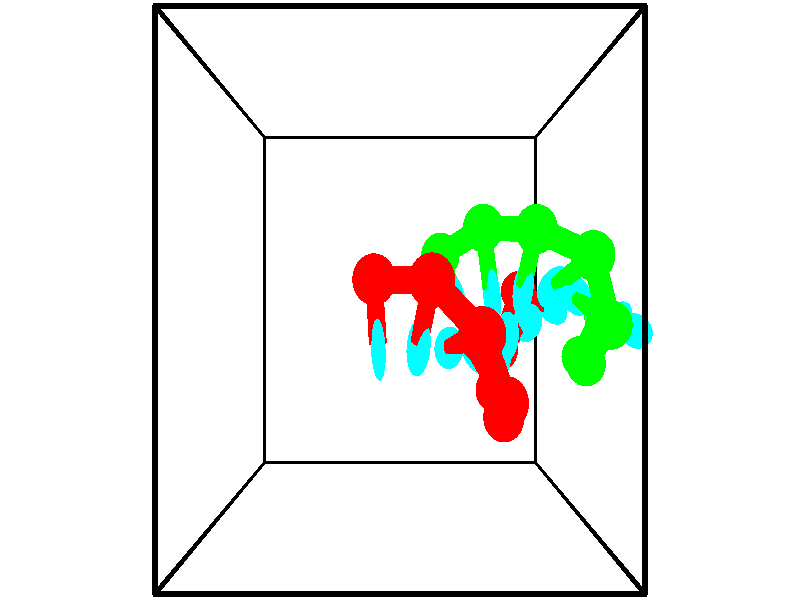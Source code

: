 // switches for output
#declare DRAW_BASES = 1; // possible values are 0, 1; only relevant for DNA ribbons
#declare DRAW_BASES_TYPE = 3; // possible values are 1, 2, 3; only relevant for DNA ribbons
#declare DRAW_FOG = 0; // set to 1 to enable fog

#include "colors.inc"

#include "transforms.inc"
background { rgb <1, 1, 1>}

#default {
   normal{
       ripples 0.25
       frequency 0.20
       turbulence 0.2
       lambda 5
   }
	finish {
		phong 0.1
		phong_size 40.
	}
}

// original window dimensions: 1024x640


// camera settings

camera {
	sky <-0, 1, 0>
	up <-0, 1, 0>
	right 1.6 * <1, 0, 0>
	location <2.5, 2.5, 11.1562>
	look_at <2.5, 2.5, 2.5>
	direction <0, 0, -8.6562>
	angle 67.0682
}


# declare cpy_camera_pos = <2.5, 2.5, 11.1562>;
# if (DRAW_FOG = 1)
fog {
	fog_type 2
	up vnormalize(cpy_camera_pos)
	color rgbt<1,1,1,0.3>
	distance 1e-5
	fog_alt 3e-3
	fog_offset 4
}
# end


// LIGHTS

# declare lum = 6;
global_settings {
	ambient_light rgb lum * <0.05, 0.05, 0.05>
	max_trace_level 15
}# declare cpy_direct_light_amount = 0.25;
light_source
{	1000 * <-1, -1, 1>,
	rgb lum * cpy_direct_light_amount
	parallel
}

light_source
{	1000 * <1, 1, -1>,
	rgb lum * cpy_direct_light_amount
	parallel
}

// strand 0

// nucleotide -1

// particle -1
sphere {
	<2.200911, 2.697696, 4.200727> 0.250000
	pigment { color rgbt <1,0,0,0> }
	no_shadow
}
cylinder {
	<2.233387, 2.325982, 4.344859>,  <2.252872, 2.102954, 4.431338>, 0.100000
	pigment { color rgbt <1,0,0,0> }
	no_shadow
}
cylinder {
	<2.233387, 2.325982, 4.344859>,  <2.200911, 2.697696, 4.200727>, 0.100000
	pigment { color rgbt <1,0,0,0> }
	no_shadow
}

// particle -1
sphere {
	<2.233387, 2.325982, 4.344859> 0.100000
	pigment { color rgbt <1,0,0,0> }
	no_shadow
}
sphere {
	0, 1
	scale<0.080000,0.200000,0.300000>
	matrix <0.992030, 0.040393, -0.119352,
		0.096357, 0.367148, 0.925158,
		0.081190, -0.929285, 0.360329,
		2.257744, 2.047197, 4.452958>
	pigment { color rgbt <0,1,1,0> }
	no_shadow
}
cylinder {
	<2.843540, 2.676368, 4.665080>,  <2.200911, 2.697696, 4.200727>, 0.130000
	pigment { color rgbt <1,0,0,0> }
	no_shadow
}

// nucleotide -1

// particle -1
sphere {
	<2.843540, 2.676368, 4.665080> 0.250000
	pigment { color rgbt <1,0,0,0> }
	no_shadow
}
cylinder {
	<2.765289, 2.322776, 4.495229>,  <2.718339, 2.110621, 4.393318>, 0.100000
	pigment { color rgbt <1,0,0,0> }
	no_shadow
}
cylinder {
	<2.765289, 2.322776, 4.495229>,  <2.843540, 2.676368, 4.665080>, 0.100000
	pigment { color rgbt <1,0,0,0> }
	no_shadow
}

// particle -1
sphere {
	<2.765289, 2.322776, 4.495229> 0.100000
	pigment { color rgbt <1,0,0,0> }
	no_shadow
}
sphere {
	0, 1
	scale<0.080000,0.200000,0.300000>
	matrix <0.853366, 0.059906, -0.517858,
		0.483214, -0.463670, 0.742640,
		-0.195626, -0.883980, -0.424628,
		2.706601, 2.057582, 4.367840>
	pigment { color rgbt <0,1,1,0> }
	no_shadow
}
cylinder {
	<3.364844, 2.196205, 4.808983>,  <2.843540, 2.676368, 4.665080>, 0.130000
	pigment { color rgbt <1,0,0,0> }
	no_shadow
}

// nucleotide -1

// particle -1
sphere {
	<3.364844, 2.196205, 4.808983> 0.250000
	pigment { color rgbt <1,0,0,0> }
	no_shadow
}
cylinder {
	<3.191036, 2.106950, 4.459949>,  <3.086751, 2.053398, 4.250529>, 0.100000
	pigment { color rgbt <1,0,0,0> }
	no_shadow
}
cylinder {
	<3.191036, 2.106950, 4.459949>,  <3.364844, 2.196205, 4.808983>, 0.100000
	pigment { color rgbt <1,0,0,0> }
	no_shadow
}

// particle -1
sphere {
	<3.191036, 2.106950, 4.459949> 0.100000
	pigment { color rgbt <1,0,0,0> }
	no_shadow
}
sphere {
	0, 1
	scale<0.080000,0.200000,0.300000>
	matrix <0.888411, 0.053068, -0.455971,
		0.148050, -0.973342, 0.175178,
		-0.434519, -0.223137, -0.872584,
		3.060680, 2.040009, 4.198174>
	pigment { color rgbt <0,1,1,0> }
	no_shadow
}
cylinder {
	<3.696523, 1.536397, 4.363715>,  <3.364844, 2.196205, 4.808983>, 0.130000
	pigment { color rgbt <1,0,0,0> }
	no_shadow
}

// nucleotide -1

// particle -1
sphere {
	<3.696523, 1.536397, 4.363715> 0.250000
	pigment { color rgbt <1,0,0,0> }
	no_shadow
}
cylinder {
	<3.510174, 1.818037, 4.149349>,  <3.398364, 1.987021, 4.020730>, 0.100000
	pigment { color rgbt <1,0,0,0> }
	no_shadow
}
cylinder {
	<3.510174, 1.818037, 4.149349>,  <3.696523, 1.536397, 4.363715>, 0.100000
	pigment { color rgbt <1,0,0,0> }
	no_shadow
}

// particle -1
sphere {
	<3.510174, 1.818037, 4.149349> 0.100000
	pigment { color rgbt <1,0,0,0> }
	no_shadow
}
sphere {
	0, 1
	scale<0.080000,0.200000,0.300000>
	matrix <0.818010, 0.111784, -0.564238,
		-0.337374, -0.701246, -0.628039,
		-0.465874, 0.704101, -0.535913,
		3.370412, 2.029267, 3.988575>
	pigment { color rgbt <0,1,1,0> }
	no_shadow
}
cylinder {
	<3.782647, 1.284761, 3.684542>,  <3.696523, 1.536397, 4.363715>, 0.130000
	pigment { color rgbt <1,0,0,0> }
	no_shadow
}

// nucleotide -1

// particle -1
sphere {
	<3.782647, 1.284761, 3.684542> 0.250000
	pigment { color rgbt <1,0,0,0> }
	no_shadow
}
cylinder {
	<3.735069, 1.681645, 3.699334>,  <3.706522, 1.919776, 3.708209>, 0.100000
	pigment { color rgbt <1,0,0,0> }
	no_shadow
}
cylinder {
	<3.735069, 1.681645, 3.699334>,  <3.782647, 1.284761, 3.684542>, 0.100000
	pigment { color rgbt <1,0,0,0> }
	no_shadow
}

// particle -1
sphere {
	<3.735069, 1.681645, 3.699334> 0.100000
	pigment { color rgbt <1,0,0,0> }
	no_shadow
}
sphere {
	0, 1
	scale<0.080000,0.200000,0.300000>
	matrix <0.755430, 0.114604, -0.645129,
		-0.644343, -0.048799, -0.763178,
		-0.118945, 0.992212, 0.036980,
		3.699386, 1.979309, 3.710428>
	pigment { color rgbt <0,1,1,0> }
	no_shadow
}
cylinder {
	<3.777320, 1.481348, 2.961297>,  <3.782647, 1.284761, 3.684542>, 0.130000
	pigment { color rgbt <1,0,0,0> }
	no_shadow
}

// nucleotide -1

// particle -1
sphere {
	<3.777320, 1.481348, 2.961297> 0.250000
	pigment { color rgbt <1,0,0,0> }
	no_shadow
}
cylinder {
	<3.837215, 1.832443, 3.143353>,  <3.873153, 2.043101, 3.252587>, 0.100000
	pigment { color rgbt <1,0,0,0> }
	no_shadow
}
cylinder {
	<3.837215, 1.832443, 3.143353>,  <3.777320, 1.481348, 2.961297>, 0.100000
	pigment { color rgbt <1,0,0,0> }
	no_shadow
}

// particle -1
sphere {
	<3.837215, 1.832443, 3.143353> 0.100000
	pigment { color rgbt <1,0,0,0> }
	no_shadow
}
sphere {
	0, 1
	scale<0.080000,0.200000,0.300000>
	matrix <0.802563, 0.160957, -0.574444,
		-0.577469, 0.451296, -0.680339,
		0.149739, 0.877739, 0.455141,
		3.882137, 2.095765, 3.279896>
	pigment { color rgbt <0,1,1,0> }
	no_shadow
}
cylinder {
	<3.943867, 1.907189, 2.474343>,  <3.777320, 1.481348, 2.961297>, 0.130000
	pigment { color rgbt <1,0,0,0> }
	no_shadow
}

// nucleotide -1

// particle -1
sphere {
	<3.943867, 1.907189, 2.474343> 0.250000
	pigment { color rgbt <1,0,0,0> }
	no_shadow
}
cylinder {
	<4.094444, 2.099357, 2.791199>,  <4.184791, 2.214659, 2.981312>, 0.100000
	pigment { color rgbt <1,0,0,0> }
	no_shadow
}
cylinder {
	<4.094444, 2.099357, 2.791199>,  <3.943867, 1.907189, 2.474343>, 0.100000
	pigment { color rgbt <1,0,0,0> }
	no_shadow
}

// particle -1
sphere {
	<4.094444, 2.099357, 2.791199> 0.100000
	pigment { color rgbt <1,0,0,0> }
	no_shadow
}
sphere {
	0, 1
	scale<0.080000,0.200000,0.300000>
	matrix <0.785635, 0.287605, -0.547779,
		-0.490988, 0.828540, -0.269170,
		0.376442, 0.480422, 0.792140,
		4.207377, 2.243484, 3.028841>
	pigment { color rgbt <0,1,1,0> }
	no_shadow
}
cylinder {
	<4.241922, 2.605025, 2.257622>,  <3.943867, 1.907189, 2.474343>, 0.130000
	pigment { color rgbt <1,0,0,0> }
	no_shadow
}

// nucleotide -1

// particle -1
sphere {
	<4.241922, 2.605025, 2.257622> 0.250000
	pigment { color rgbt <1,0,0,0> }
	no_shadow
}
cylinder {
	<4.434780, 2.499691, 2.591854>,  <4.550495, 2.436491, 2.792393>, 0.100000
	pigment { color rgbt <1,0,0,0> }
	no_shadow
}
cylinder {
	<4.434780, 2.499691, 2.591854>,  <4.241922, 2.605025, 2.257622>, 0.100000
	pigment { color rgbt <1,0,0,0> }
	no_shadow
}

// particle -1
sphere {
	<4.434780, 2.499691, 2.591854> 0.100000
	pigment { color rgbt <1,0,0,0> }
	no_shadow
}
sphere {
	0, 1
	scale<0.080000,0.200000,0.300000>
	matrix <0.870532, 0.251286, -0.423119,
		-0.098548, 0.931403, 0.350396,
		0.482144, -0.263333, 0.835579,
		4.579423, 2.420691, 2.842528>
	pigment { color rgbt <0,1,1,0> }
	no_shadow
}
// strand 1

// nucleotide -1

// particle -1
sphere {
	<5.518026, 2.315432, 2.105659> 0.250000
	pigment { color rgbt <0,1,0,0> }
	no_shadow
}
cylinder {
	<5.671036, 2.216536, 2.461760>,  <5.762842, 2.157198, 2.675420>, 0.100000
	pigment { color rgbt <0,1,0,0> }
	no_shadow
}
cylinder {
	<5.671036, 2.216536, 2.461760>,  <5.518026, 2.315432, 2.105659>, 0.100000
	pigment { color rgbt <0,1,0,0> }
	no_shadow
}

// particle -1
sphere {
	<5.671036, 2.216536, 2.461760> 0.100000
	pigment { color rgbt <0,1,0,0> }
	no_shadow
}
sphere {
	0, 1
	scale<0.080000,0.200000,0.300000>
	matrix <-0.880882, 0.193140, 0.432139,
		-0.278786, -0.949510, -0.143910,
		0.382525, -0.247241, 0.890251,
		5.785793, 2.142363, 2.728835>
	pigment { color rgbt <0,1,1,0> }
	no_shadow
}
cylinder {
	<5.080520, 1.817209, 2.479250>,  <5.518026, 2.315432, 2.105659>, 0.130000
	pigment { color rgbt <0,1,0,0> }
	no_shadow
}

// nucleotide -1

// particle -1
sphere {
	<5.080520, 1.817209, 2.479250> 0.250000
	pigment { color rgbt <0,1,0,0> }
	no_shadow
}
cylinder {
	<5.281494, 2.061674, 2.723885>,  <5.402079, 2.208353, 2.870665>, 0.100000
	pigment { color rgbt <0,1,0,0> }
	no_shadow
}
cylinder {
	<5.281494, 2.061674, 2.723885>,  <5.080520, 1.817209, 2.479250>, 0.100000
	pigment { color rgbt <0,1,0,0> }
	no_shadow
}

// particle -1
sphere {
	<5.281494, 2.061674, 2.723885> 0.100000
	pigment { color rgbt <0,1,0,0> }
	no_shadow
}
sphere {
	0, 1
	scale<0.080000,0.200000,0.300000>
	matrix <-0.843358, 0.190539, 0.502437,
		0.190539, -0.768229, 0.611163,
		-0.502437, -0.611163, -0.611586,
		5.432225, 2.245023, 2.907361>
	pigment { color rgbt <0,1,1,0> }
	no_shadow
}
cylinder {
	<4.941264, 1.805439, 3.223890>,  <5.080520, 1.817209, 2.479250>, 0.130000
	pigment { color rgbt <0,1,0,0> }
	no_shadow
}

// nucleotide -1

// particle -1
sphere {
	<4.941264, 1.805439, 3.223890> 0.250000
	pigment { color rgbt <0,1,0,0> }
	no_shadow
}
cylinder {
	<5.048325, 2.186462, 3.165934>,  <5.112561, 2.415077, 3.131160>, 0.100000
	pigment { color rgbt <0,1,0,0> }
	no_shadow
}
cylinder {
	<5.048325, 2.186462, 3.165934>,  <4.941264, 1.805439, 3.223890>, 0.100000
	pigment { color rgbt <0,1,0,0> }
	no_shadow
}

// particle -1
sphere {
	<5.048325, 2.186462, 3.165934> 0.100000
	pigment { color rgbt <0,1,0,0> }
	no_shadow
}
sphere {
	0, 1
	scale<0.080000,0.200000,0.300000>
	matrix <-0.828724, 0.304300, 0.469700,
		0.491508, -0.005640, 0.870855,
		0.267650, 0.952560, -0.144892,
		5.128620, 2.472230, 3.122466>
	pigment { color rgbt <0,1,1,0> }
	no_shadow
}
cylinder {
	<5.037791, 2.251055, 3.879150>,  <4.941264, 1.805439, 3.223890>, 0.130000
	pigment { color rgbt <0,1,0,0> }
	no_shadow
}

// nucleotide -1

// particle -1
sphere {
	<5.037791, 2.251055, 3.879150> 0.250000
	pigment { color rgbt <0,1,0,0> }
	no_shadow
}
cylinder {
	<4.893356, 2.422848, 3.548052>,  <4.806695, 2.525923, 3.349393>, 0.100000
	pigment { color rgbt <0,1,0,0> }
	no_shadow
}
cylinder {
	<4.893356, 2.422848, 3.548052>,  <5.037791, 2.251055, 3.879150>, 0.100000
	pigment { color rgbt <0,1,0,0> }
	no_shadow
}

// particle -1
sphere {
	<4.893356, 2.422848, 3.548052> 0.100000
	pigment { color rgbt <0,1,0,0> }
	no_shadow
}
sphere {
	0, 1
	scale<0.080000,0.200000,0.300000>
	matrix <-0.889724, 0.107185, 0.443737,
		0.279299, 0.896692, 0.343417,
		-0.361086, 0.429482, -0.827745,
		4.785030, 2.551692, 3.299728>
	pigment { color rgbt <0,1,1,0> }
	no_shadow
}
cylinder {
	<4.775664, 2.937787, 4.038771>,  <5.037791, 2.251055, 3.879150>, 0.130000
	pigment { color rgbt <0,1,0,0> }
	no_shadow
}

// nucleotide -1

// particle -1
sphere {
	<4.775664, 2.937787, 4.038771> 0.250000
	pigment { color rgbt <0,1,0,0> }
	no_shadow
}
cylinder {
	<4.589386, 2.762733, 3.731108>,  <4.477619, 2.657701, 3.546510>, 0.100000
	pigment { color rgbt <0,1,0,0> }
	no_shadow
}
cylinder {
	<4.589386, 2.762733, 3.731108>,  <4.775664, 2.937787, 4.038771>, 0.100000
	pigment { color rgbt <0,1,0,0> }
	no_shadow
}

// particle -1
sphere {
	<4.589386, 2.762733, 3.731108> 0.100000
	pigment { color rgbt <0,1,0,0> }
	no_shadow
}
sphere {
	0, 1
	scale<0.080000,0.200000,0.300000>
	matrix <-0.858481, 0.012449, 0.512693,
		-0.214796, 0.899067, -0.381497,
		-0.465695, -0.437633, -0.769159,
		4.449677, 2.631444, 3.500360>
	pigment { color rgbt <0,1,1,0> }
	no_shadow
}
cylinder {
	<4.130666, 3.205787, 3.933443>,  <4.775664, 2.937787, 4.038771>, 0.130000
	pigment { color rgbt <0,1,0,0> }
	no_shadow
}

// nucleotide -1

// particle -1
sphere {
	<4.130666, 3.205787, 3.933443> 0.250000
	pigment { color rgbt <0,1,0,0> }
	no_shadow
}
cylinder {
	<4.079636, 2.862453, 3.734652>,  <4.049017, 2.656453, 3.615377>, 0.100000
	pigment { color rgbt <0,1,0,0> }
	no_shadow
}
cylinder {
	<4.079636, 2.862453, 3.734652>,  <4.130666, 3.205787, 3.933443>, 0.100000
	pigment { color rgbt <0,1,0,0> }
	no_shadow
}

// particle -1
sphere {
	<4.079636, 2.862453, 3.734652> 0.100000
	pigment { color rgbt <0,1,0,0> }
	no_shadow
}
sphere {
	0, 1
	scale<0.080000,0.200000,0.300000>
	matrix <-0.950594, -0.037162, 0.308203,
		-0.283010, 0.511743, -0.811187,
		-0.127575, -0.858334, -0.496978,
		4.041363, 2.604953, 3.585558>
	pigment { color rgbt <0,1,1,0> }
	no_shadow
}
cylinder {
	<3.532451, 3.245869, 3.647943>,  <4.130666, 3.205787, 3.933443>, 0.130000
	pigment { color rgbt <0,1,0,0> }
	no_shadow
}

// nucleotide -1

// particle -1
sphere {
	<3.532451, 3.245869, 3.647943> 0.250000
	pigment { color rgbt <0,1,0,0> }
	no_shadow
}
cylinder {
	<3.590927, 2.850662, 3.667742>,  <3.626013, 2.613538, 3.679621>, 0.100000
	pigment { color rgbt <0,1,0,0> }
	no_shadow
}
cylinder {
	<3.590927, 2.850662, 3.667742>,  <3.532451, 3.245869, 3.647943>, 0.100000
	pigment { color rgbt <0,1,0,0> }
	no_shadow
}

// particle -1
sphere {
	<3.590927, 2.850662, 3.667742> 0.100000
	pigment { color rgbt <0,1,0,0> }
	no_shadow
}
sphere {
	0, 1
	scale<0.080000,0.200000,0.300000>
	matrix <-0.958637, -0.129135, 0.253653,
		-0.244222, -0.084531, -0.966028,
		0.146189, -0.988018, 0.049497,
		3.634784, 2.554257, 3.682591>
	pigment { color rgbt <0,1,1,0> }
	no_shadow
}
cylinder {
	<3.026876, 2.983772, 3.254281>,  <3.532451, 3.245869, 3.647943>, 0.130000
	pigment { color rgbt <0,1,0,0> }
	no_shadow
}

// nucleotide -1

// particle -1
sphere {
	<3.026876, 2.983772, 3.254281> 0.250000
	pigment { color rgbt <0,1,0,0> }
	no_shadow
}
cylinder {
	<3.121681, 2.710911, 3.530973>,  <3.178565, 2.547194, 3.696989>, 0.100000
	pigment { color rgbt <0,1,0,0> }
	no_shadow
}
cylinder {
	<3.121681, 2.710911, 3.530973>,  <3.026876, 2.983772, 3.254281>, 0.100000
	pigment { color rgbt <0,1,0,0> }
	no_shadow
}

// particle -1
sphere {
	<3.121681, 2.710911, 3.530973> 0.100000
	pigment { color rgbt <0,1,0,0> }
	no_shadow
}
sphere {
	0, 1
	scale<0.080000,0.200000,0.300000>
	matrix <-0.964923, -0.082543, 0.249220,
		-0.112909, -0.726535, -0.677790,
		0.237013, -0.682154, 0.691730,
		3.192785, 2.506265, 3.738493>
	pigment { color rgbt <0,1,1,0> }
	no_shadow
}
// box output
cylinder {
	<0.000000, 0.000000, 0.000000>,  <5.000000, 0.000000, 0.000000>, 0.025000
	pigment { color rgbt <0,0,0,0> }
	no_shadow
}
cylinder {
	<0.000000, 0.000000, 0.000000>,  <0.000000, 5.000000, 0.000000>, 0.025000
	pigment { color rgbt <0,0,0,0> }
	no_shadow
}
cylinder {
	<0.000000, 0.000000, 0.000000>,  <0.000000, 0.000000, 5.000000>, 0.025000
	pigment { color rgbt <0,0,0,0> }
	no_shadow
}
cylinder {
	<5.000000, 5.000000, 5.000000>,  <0.000000, 5.000000, 5.000000>, 0.025000
	pigment { color rgbt <0,0,0,0> }
	no_shadow
}
cylinder {
	<5.000000, 5.000000, 5.000000>,  <5.000000, 0.000000, 5.000000>, 0.025000
	pigment { color rgbt <0,0,0,0> }
	no_shadow
}
cylinder {
	<5.000000, 5.000000, 5.000000>,  <5.000000, 5.000000, 0.000000>, 0.025000
	pigment { color rgbt <0,0,0,0> }
	no_shadow
}
cylinder {
	<0.000000, 0.000000, 5.000000>,  <0.000000, 5.000000, 5.000000>, 0.025000
	pigment { color rgbt <0,0,0,0> }
	no_shadow
}
cylinder {
	<0.000000, 0.000000, 5.000000>,  <5.000000, 0.000000, 5.000000>, 0.025000
	pigment { color rgbt <0,0,0,0> }
	no_shadow
}
cylinder {
	<5.000000, 5.000000, 0.000000>,  <0.000000, 5.000000, 0.000000>, 0.025000
	pigment { color rgbt <0,0,0,0> }
	no_shadow
}
cylinder {
	<5.000000, 5.000000, 0.000000>,  <5.000000, 0.000000, 0.000000>, 0.025000
	pigment { color rgbt <0,0,0,0> }
	no_shadow
}
cylinder {
	<5.000000, 0.000000, 5.000000>,  <5.000000, 0.000000, 0.000000>, 0.025000
	pigment { color rgbt <0,0,0,0> }
	no_shadow
}
cylinder {
	<0.000000, 5.000000, 0.000000>,  <0.000000, 5.000000, 5.000000>, 0.025000
	pigment { color rgbt <0,0,0,0> }
	no_shadow
}
// end of box output
